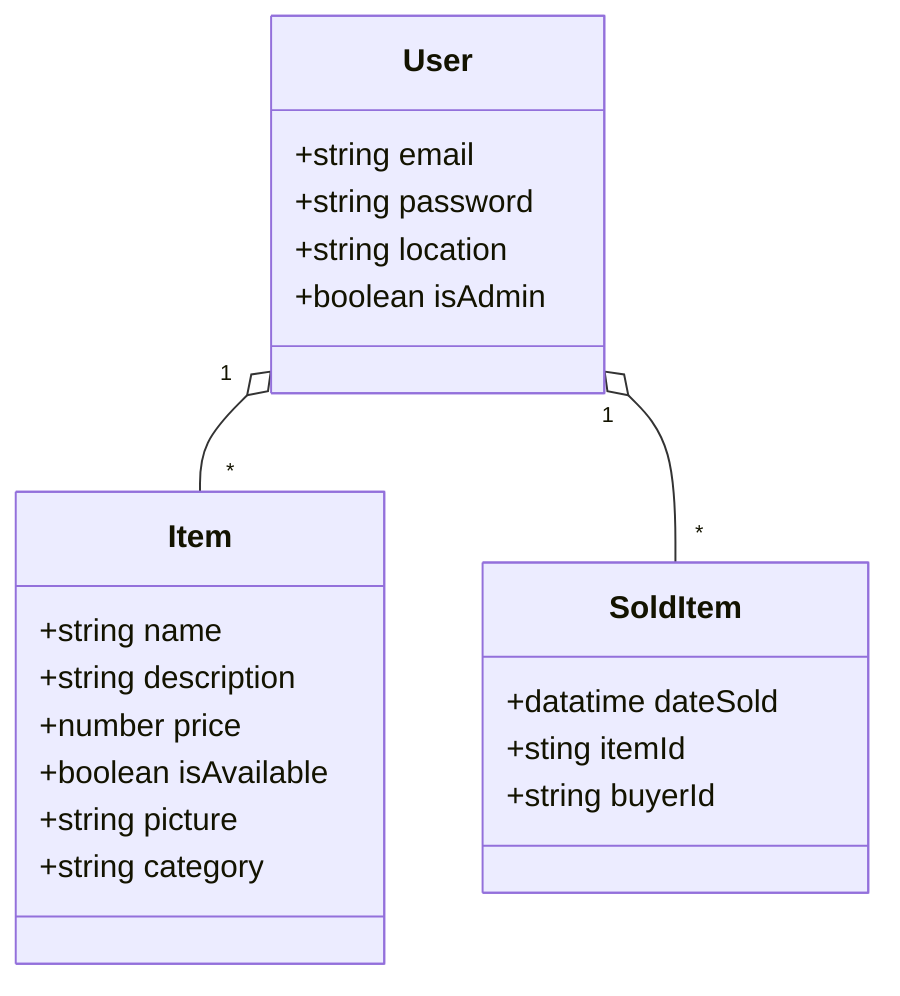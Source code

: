 classDiagram
    User "1" o-- "*" Item
    User "1" o-- "*" SoldItem

    class Item {
        +string name
        +string description
        +number price
        +boolean isAvailable
        +string picture
        +string category
    }

    class User {
        +string email
        +string password
        +string location
        +boolean isAdmin
    }

    class SoldItem {
        +datatime dateSold
        +sting itemId
        +string buyerId
    }